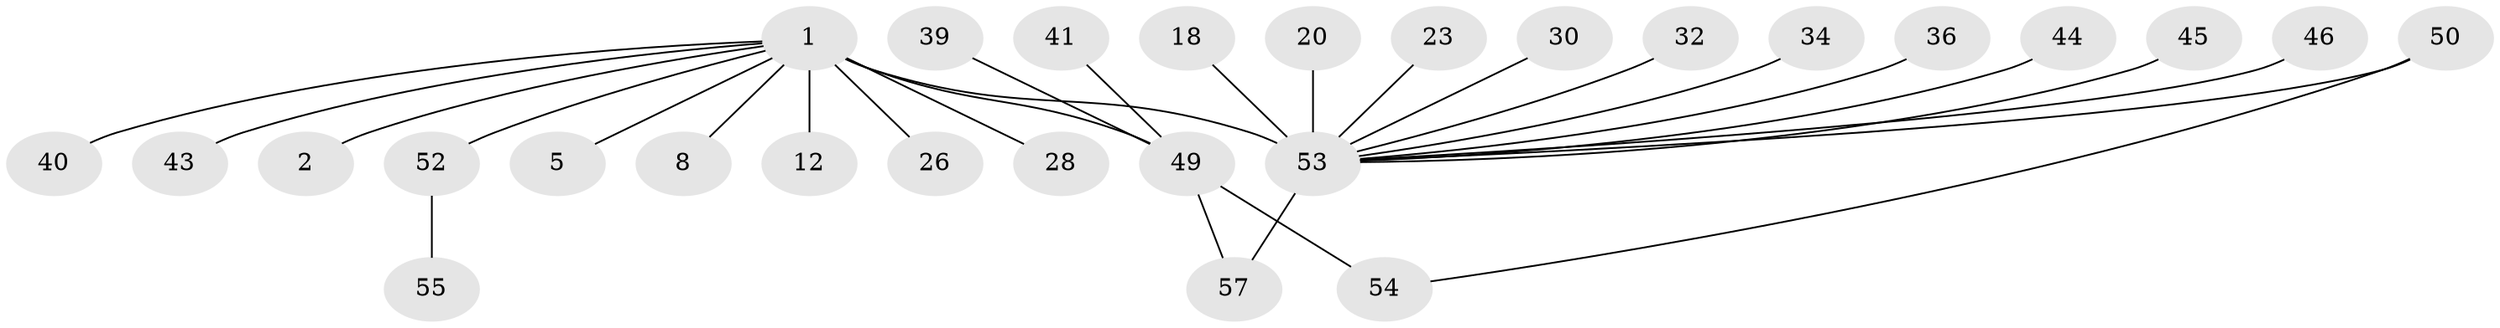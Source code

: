 // original degree distribution, {27: 0.017543859649122806, 1: 0.5263157894736842, 7: 0.07017543859649122, 3: 0.07017543859649122, 6: 0.03508771929824561, 2: 0.21052631578947367, 5: 0.017543859649122806, 4: 0.05263157894736842}
// Generated by graph-tools (version 1.1) at 2025/50/03/04/25 21:50:57]
// undirected, 28 vertices, 29 edges
graph export_dot {
graph [start="1"]
  node [color=gray90,style=filled];
  1;
  2;
  5;
  8;
  12;
  18;
  20;
  23;
  26;
  28;
  30;
  32;
  34;
  36;
  39;
  40 [super="+24"];
  41;
  43;
  44;
  45;
  46;
  49 [super="+19+21"];
  50 [super="+38"];
  52 [super="+51"];
  53 [super="+7+35+48"];
  54 [super="+25"];
  55 [super="+47"];
  57 [super="+56"];
  1 -- 2;
  1 -- 5;
  1 -- 8;
  1 -- 12;
  1 -- 26;
  1 -- 28;
  1 -- 43;
  1 -- 53 [weight=8];
  1 -- 40;
  1 -- 52 [weight=2];
  1 -- 49 [weight=4];
  18 -- 53;
  20 -- 53;
  23 -- 53;
  30 -- 53;
  32 -- 53;
  34 -- 53;
  36 -- 53;
  39 -- 49;
  41 -- 49;
  44 -- 53;
  45 -- 53;
  46 -- 53;
  49 -- 54;
  49 -- 57;
  50 -- 53 [weight=2];
  50 -- 54;
  52 -- 55;
  53 -- 57;
}
